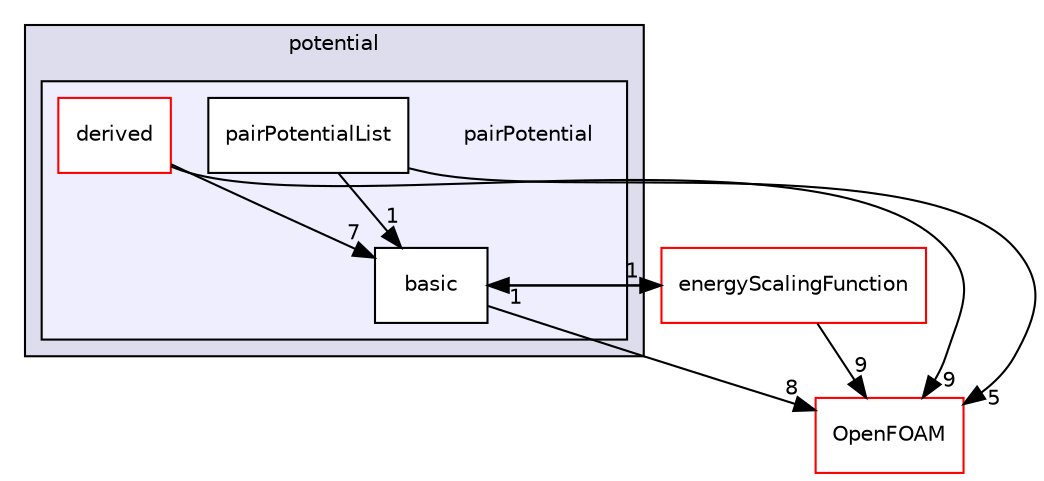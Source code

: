 digraph "src/lagrangian/molecularDynamics/potential/pairPotential" {
  bgcolor=transparent;
  compound=true
  node [ fontsize="10", fontname="Helvetica"];
  edge [ labelfontsize="10", labelfontname="Helvetica"];
  subgraph clusterdir_589d2223da338fceb897292fae8915cc {
    graph [ bgcolor="#ddddee", pencolor="black", label="potential" fontname="Helvetica", fontsize="10", URL="dir_589d2223da338fceb897292fae8915cc.html"]
  subgraph clusterdir_9487009c2385b02a6805e2d8ecc37432 {
    graph [ bgcolor="#eeeeff", pencolor="black", label="" URL="dir_9487009c2385b02a6805e2d8ecc37432.html"];
    dir_9487009c2385b02a6805e2d8ecc37432 [shape=plaintext label="pairPotential"];
    dir_af06faa01f54f232122be5fb12cfebde [shape=box label="basic" color="black" fillcolor="white" style="filled" URL="dir_af06faa01f54f232122be5fb12cfebde.html"];
    dir_127cbda186355f052767641ca8d002f6 [shape=box label="derived" color="red" fillcolor="white" style="filled" URL="dir_127cbda186355f052767641ca8d002f6.html"];
    dir_615d19ddf171215d6af2abe3dc4df120 [shape=box label="pairPotentialList" color="black" fillcolor="white" style="filled" URL="dir_615d19ddf171215d6af2abe3dc4df120.html"];
  }
  }
  dir_4db16fdd645643dd862885eed4f94f57 [shape=box label="energyScalingFunction" color="red" URL="dir_4db16fdd645643dd862885eed4f94f57.html"];
  dir_c5473ff19b20e6ec4dfe5c310b3778a8 [shape=box label="OpenFOAM" color="red" URL="dir_c5473ff19b20e6ec4dfe5c310b3778a8.html"];
  dir_615d19ddf171215d6af2abe3dc4df120->dir_af06faa01f54f232122be5fb12cfebde [headlabel="1", labeldistance=1.5 headhref="dir_001667_001658.html"];
  dir_615d19ddf171215d6af2abe3dc4df120->dir_c5473ff19b20e6ec4dfe5c310b3778a8 [headlabel="5", labeldistance=1.5 headhref="dir_001667_001896.html"];
  dir_af06faa01f54f232122be5fb12cfebde->dir_4db16fdd645643dd862885eed4f94f57 [headlabel="1", labeldistance=1.5 headhref="dir_001658_001649.html"];
  dir_af06faa01f54f232122be5fb12cfebde->dir_c5473ff19b20e6ec4dfe5c310b3778a8 [headlabel="8", labeldistance=1.5 headhref="dir_001658_001896.html"];
  dir_4db16fdd645643dd862885eed4f94f57->dir_af06faa01f54f232122be5fb12cfebde [headlabel="1", labeldistance=1.5 headhref="dir_001649_001658.html"];
  dir_4db16fdd645643dd862885eed4f94f57->dir_c5473ff19b20e6ec4dfe5c310b3778a8 [headlabel="9", labeldistance=1.5 headhref="dir_001649_001896.html"];
  dir_127cbda186355f052767641ca8d002f6->dir_af06faa01f54f232122be5fb12cfebde [headlabel="7", labeldistance=1.5 headhref="dir_001659_001658.html"];
  dir_127cbda186355f052767641ca8d002f6->dir_c5473ff19b20e6ec4dfe5c310b3778a8 [headlabel="9", labeldistance=1.5 headhref="dir_001659_001896.html"];
}
